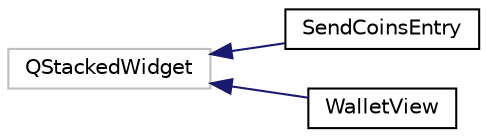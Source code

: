 digraph "Graphical Class Hierarchy"
{
  edge [fontname="Helvetica",fontsize="10",labelfontname="Helvetica",labelfontsize="10"];
  node [fontname="Helvetica",fontsize="10",shape=record];
  rankdir="LR";
  Node85 [label="QStackedWidget",height=0.2,width=0.4,color="grey75", fillcolor="white", style="filled"];
  Node85 -> Node0 [dir="back",color="midnightblue",fontsize="10",style="solid",fontname="Helvetica"];
  Node0 [label="SendCoinsEntry",height=0.2,width=0.4,color="black", fillcolor="white", style="filled",URL="$class_send_coins_entry.html",tooltip="A single entry in the dialog for sending bitcoins. "];
  Node85 -> Node87 [dir="back",color="midnightblue",fontsize="10",style="solid",fontname="Helvetica"];
  Node87 [label="WalletView",height=0.2,width=0.4,color="black", fillcolor="white", style="filled",URL="$class_wallet_view.html"];
}
